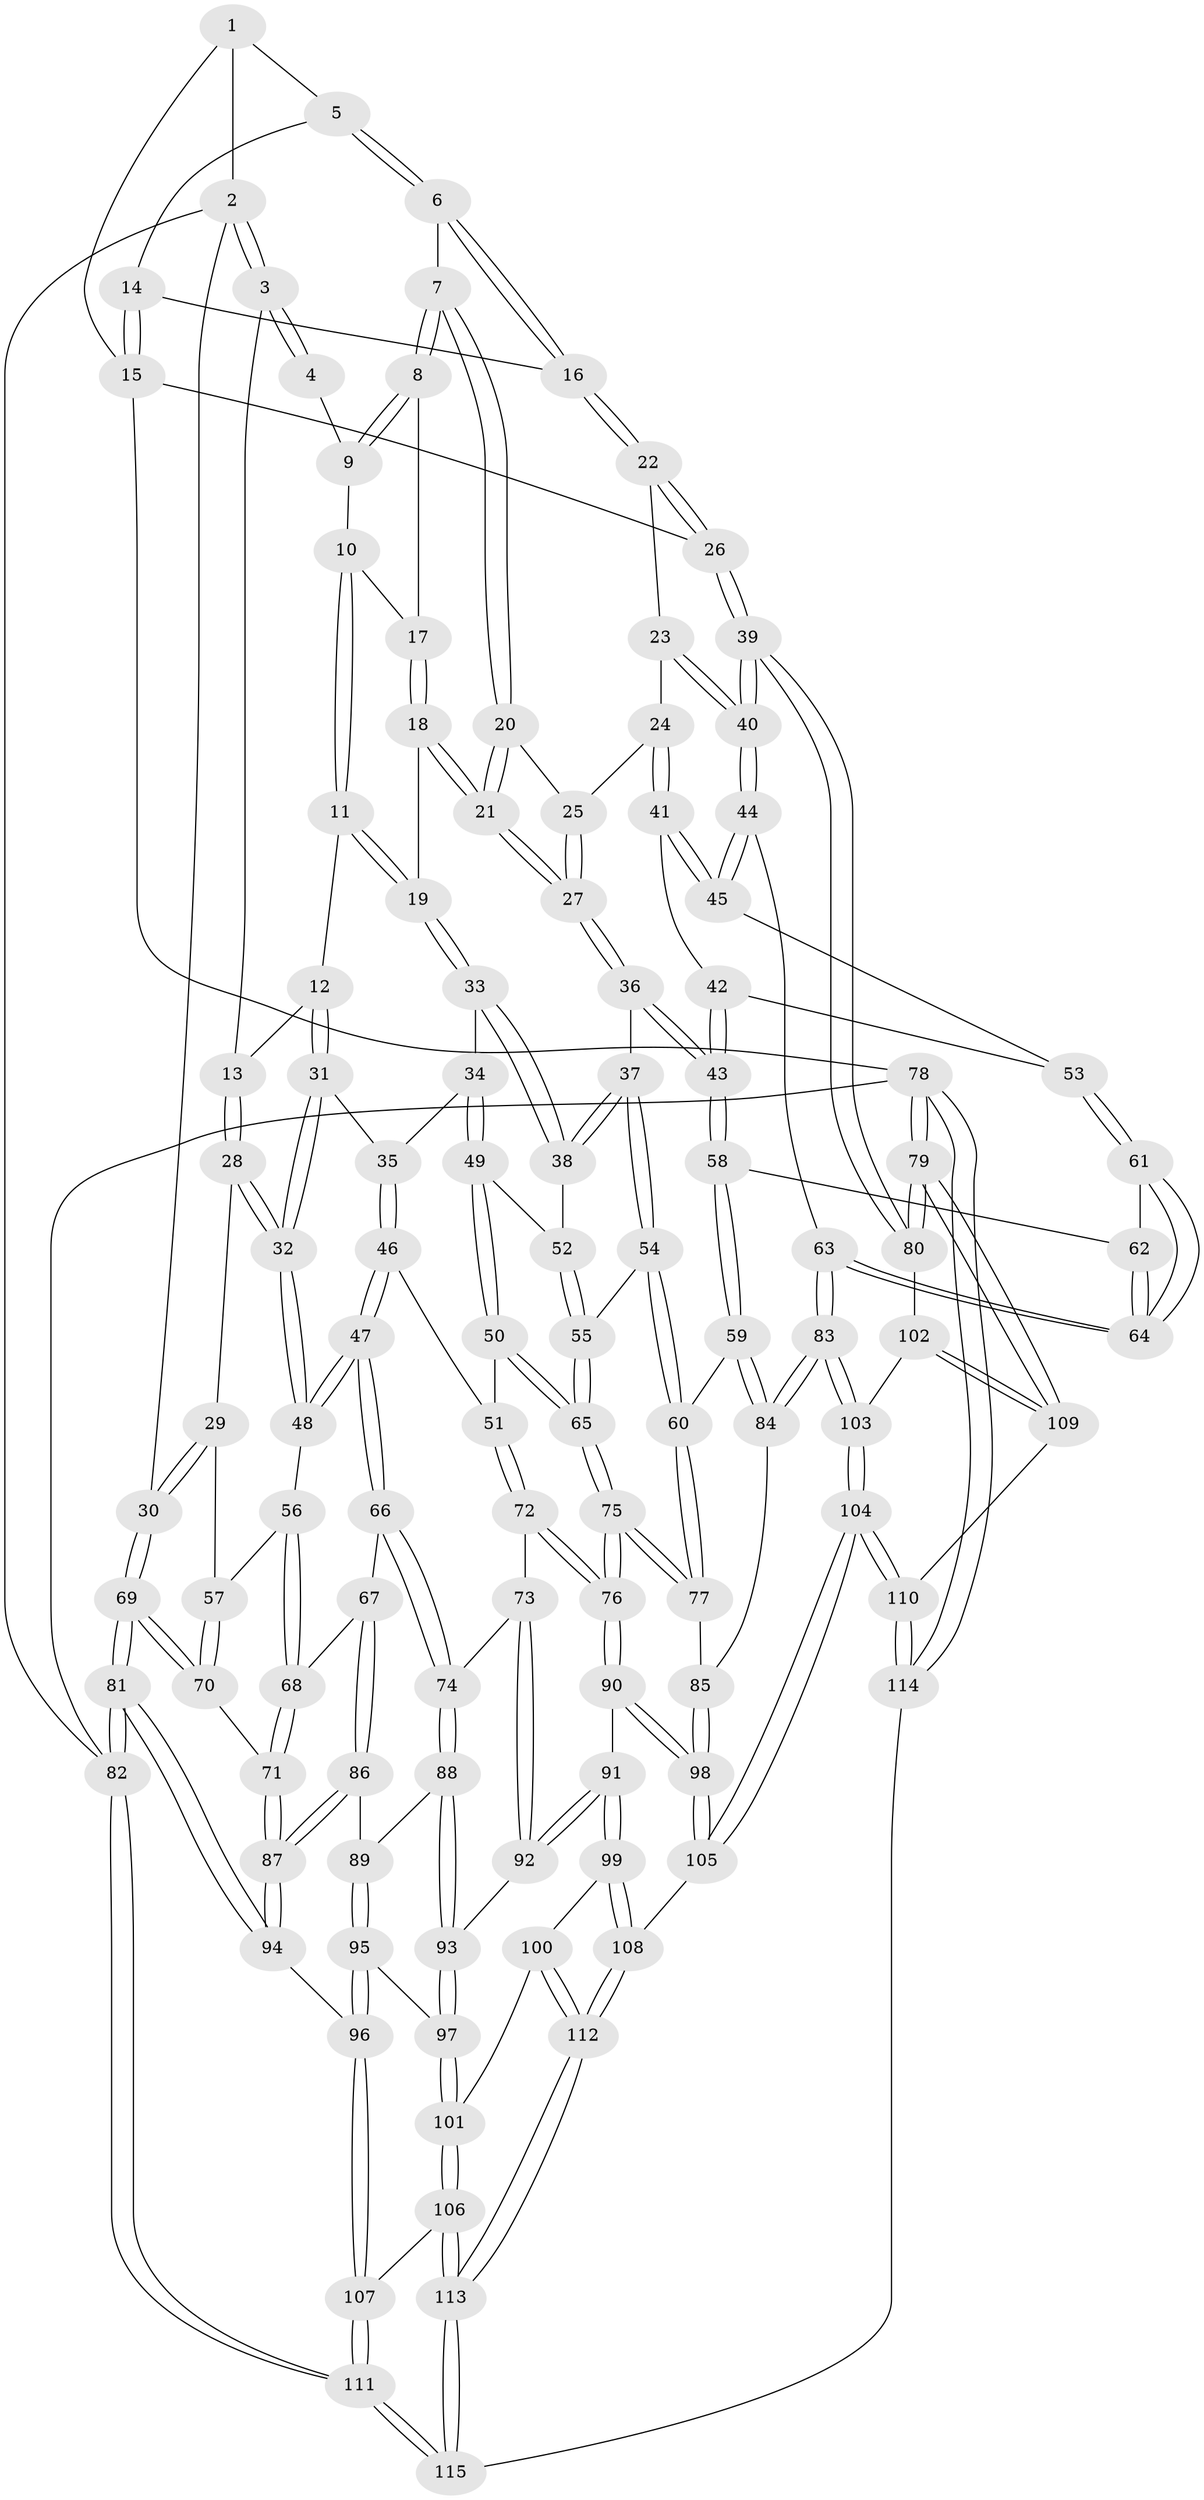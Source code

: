 // Generated by graph-tools (version 1.1) at 2025/51/03/09/25 03:51:12]
// undirected, 115 vertices, 284 edges
graph export_dot {
graph [start="1"]
  node [color=gray90,style=filled];
  1 [pos="+0.7541820276351874+0"];
  2 [pos="+0+0"];
  3 [pos="+0+0"];
  4 [pos="+0.47553761626876107+0"];
  5 [pos="+0.76423954449922+0"];
  6 [pos="+0.7387539368087888+0.10180347217864713"];
  7 [pos="+0.7312561391781983+0.1118584043365693"];
  8 [pos="+0.607860296492867+0.11722741066983504"];
  9 [pos="+0.4818322507887233+0"];
  10 [pos="+0.4764534443880774+0.05852125161752327"];
  11 [pos="+0.3676256171577608+0.21467324037431407"];
  12 [pos="+0.3255063267764024+0.2100386335193998"];
  13 [pos="+0.12693560260414757+0.049088624239860844"];
  14 [pos="+0.9181648838985774+0.02324462709341726"];
  15 [pos="+1+0.18615595569269072"];
  16 [pos="+0.9342504112357483+0.20570772977801996"];
  17 [pos="+0.5483583548617991+0.1405759439826223"];
  18 [pos="+0.53317856489575+0.23386332350485123"];
  19 [pos="+0.4096448112423172+0.243169521116499"];
  20 [pos="+0.7093207187921228+0.19017276230559083"];
  21 [pos="+0.6251035990077519+0.29196700667134046"];
  22 [pos="+0.9612574988318909+0.23365986817684833"];
  23 [pos="+0.8679310046812648+0.31514457170393334"];
  24 [pos="+0.8638787390825923+0.31734679662724635"];
  25 [pos="+0.8067141155777798+0.2854964279701887"];
  26 [pos="+1+0.24948793311083103"];
  27 [pos="+0.6329991741558891+0.3615798386257962"];
  28 [pos="+0.15251501270015685+0.3904576376894818"];
  29 [pos="+0.04333981483431607+0.37886717459042024"];
  30 [pos="+0+0.2404041582742318"];
  31 [pos="+0.27471127450610233+0.34021830769685096"];
  32 [pos="+0.16157193150898547+0.398215144954562"];
  33 [pos="+0.42055164851794485+0.2966321570495819"];
  34 [pos="+0.4166570355956297+0.40067287736754076"];
  35 [pos="+0.30849003419612797+0.3806685177511637"];
  36 [pos="+0.6330073243317008+0.36497832935893343"];
  37 [pos="+0.6259366202664134+0.36982993464079367"];
  38 [pos="+0.5743125550515464+0.3875760165101073"];
  39 [pos="+1+0.6077845396086291"];
  40 [pos="+1+0.5827165827033711"];
  41 [pos="+0.8427340449973844+0.3537149581683339"];
  42 [pos="+0.7397509259107118+0.39884654379901013"];
  43 [pos="+0.6698806034392439+0.3927653998548116"];
  44 [pos="+0.9560601364893083+0.5638855989561657"];
  45 [pos="+0.863464551499285+0.42824644031767256"];
  46 [pos="+0.30537577973425395+0.45311029578738876"];
  47 [pos="+0.1971137665395817+0.4793119375667896"];
  48 [pos="+0.1630749800472989+0.40606650112322257"];
  49 [pos="+0.42922417142286096+0.4273805222940576"];
  50 [pos="+0.41533985988610483+0.46730975311755596"];
  51 [pos="+0.35845829039209703+0.4893698060465413"];
  52 [pos="+0.5344865329814175+0.41167190816139376"];
  53 [pos="+0.7866192176358934+0.46576278739104554"];
  54 [pos="+0.5834459282603953+0.5263098620706772"];
  55 [pos="+0.5280043180410577+0.5064142752118059"];
  56 [pos="+0.07176250257202618+0.49228579712367204"];
  57 [pos="+0.03845545831156541+0.5011302657235355"];
  58 [pos="+0.6953322275009415+0.5324330102793646"];
  59 [pos="+0.6952952771890418+0.5325689311600922"];
  60 [pos="+0.5859351043136003+0.5315664653340557"];
  61 [pos="+0.7900402105684728+0.48403791899692195"];
  62 [pos="+0.7258671733224535+0.5217082828400899"];
  63 [pos="+0.8940123994049372+0.5737258939726256"];
  64 [pos="+0.8631639761496415+0.5507404284628892"];
  65 [pos="+0.46326535052489726+0.5425206271738798"];
  66 [pos="+0.19720811048370696+0.4886181456993676"];
  67 [pos="+0.16988095401851058+0.5365881972055468"];
  68 [pos="+0.12285665710628338+0.5356465944507989"];
  69 [pos="+0+0.5618299641499216"];
  70 [pos="+0+0.5526938077082539"];
  71 [pos="+0.02846445007292163+0.5718906191856662"];
  72 [pos="+0.32419399490494283+0.5539472165029284"];
  73 [pos="+0.31929799889072513+0.5561528297424385"];
  74 [pos="+0.29787240910643564+0.5602089917213972"];
  75 [pos="+0.4662673941996618+0.6199653896698001"];
  76 [pos="+0.45088881408814235+0.6396751635000745"];
  77 [pos="+0.5702988747476321+0.6073633338636265"];
  78 [pos="+1+1"];
  79 [pos="+1+1"];
  80 [pos="+1+0.6600533131036898"];
  81 [pos="+0+0.8313972839669965"];
  82 [pos="+0+1"];
  83 [pos="+0.7516447597861055+0.6582418155178167"];
  84 [pos="+0.7097826745754924+0.628299610286608"];
  85 [pos="+0.6215752462102467+0.640074899783197"];
  86 [pos="+0.16877897191361912+0.5894327294499674"];
  87 [pos="+0.06980384835261194+0.6173123895739345"];
  88 [pos="+0.2655167770309702+0.6139672408543354"];
  89 [pos="+0.16974287961658782+0.5911278306860135"];
  90 [pos="+0.4410764619208886+0.6735738537880709"];
  91 [pos="+0.42699317097207834+0.6823187763674785"];
  92 [pos="+0.3356737513258936+0.6566187688377912"];
  93 [pos="+0.273215220816666+0.6634385183662411"];
  94 [pos="+0.07850904149812542+0.7641800041811548"];
  95 [pos="+0.17267921923096474+0.6774395033031135"];
  96 [pos="+0.09525594307134025+0.7678657370987289"];
  97 [pos="+0.2630923797425718+0.6806800559780586"];
  98 [pos="+0.5623171314444539+0.789489176546127"];
  99 [pos="+0.34034267322577677+0.8048427845810237"];
  100 [pos="+0.31063229554347377+0.8151648901091979"];
  101 [pos="+0.29743395765181385+0.8146482492032627"];
  102 [pos="+0.8164030745194459+0.7773682155382041"];
  103 [pos="+0.7589407655683508+0.7598638565930403"];
  104 [pos="+0.6577162115298187+0.8674638552018402"];
  105 [pos="+0.571461894381285+0.8147197138840527"];
  106 [pos="+0.1993997303653782+0.858313338657829"];
  107 [pos="+0.1977585208087184+0.8584430039543426"];
  108 [pos="+0.46552282835051484+0.8642345377072201"];
  109 [pos="+0.93758820078401+0.9743553056843195"];
  110 [pos="+0.6637938849980389+0.8986024620299948"];
  111 [pos="+0+1"];
  112 [pos="+0.42038643320820546+1"];
  113 [pos="+0.4237555248886739+1"];
  114 [pos="+0.576131941038159+1"];
  115 [pos="+0.4338821911259929+1"];
  1 -- 2;
  1 -- 5;
  1 -- 15;
  2 -- 3;
  2 -- 3;
  2 -- 30;
  2 -- 82;
  3 -- 4;
  3 -- 4;
  3 -- 13;
  4 -- 9;
  5 -- 6;
  5 -- 6;
  5 -- 14;
  6 -- 7;
  6 -- 16;
  6 -- 16;
  7 -- 8;
  7 -- 8;
  7 -- 20;
  7 -- 20;
  8 -- 9;
  8 -- 9;
  8 -- 17;
  9 -- 10;
  10 -- 11;
  10 -- 11;
  10 -- 17;
  11 -- 12;
  11 -- 19;
  11 -- 19;
  12 -- 13;
  12 -- 31;
  12 -- 31;
  13 -- 28;
  13 -- 28;
  14 -- 15;
  14 -- 15;
  14 -- 16;
  15 -- 26;
  15 -- 78;
  16 -- 22;
  16 -- 22;
  17 -- 18;
  17 -- 18;
  18 -- 19;
  18 -- 21;
  18 -- 21;
  19 -- 33;
  19 -- 33;
  20 -- 21;
  20 -- 21;
  20 -- 25;
  21 -- 27;
  21 -- 27;
  22 -- 23;
  22 -- 26;
  22 -- 26;
  23 -- 24;
  23 -- 40;
  23 -- 40;
  24 -- 25;
  24 -- 41;
  24 -- 41;
  25 -- 27;
  25 -- 27;
  26 -- 39;
  26 -- 39;
  27 -- 36;
  27 -- 36;
  28 -- 29;
  28 -- 32;
  28 -- 32;
  29 -- 30;
  29 -- 30;
  29 -- 57;
  30 -- 69;
  30 -- 69;
  31 -- 32;
  31 -- 32;
  31 -- 35;
  32 -- 48;
  32 -- 48;
  33 -- 34;
  33 -- 38;
  33 -- 38;
  34 -- 35;
  34 -- 49;
  34 -- 49;
  35 -- 46;
  35 -- 46;
  36 -- 37;
  36 -- 43;
  36 -- 43;
  37 -- 38;
  37 -- 38;
  37 -- 54;
  37 -- 54;
  38 -- 52;
  39 -- 40;
  39 -- 40;
  39 -- 80;
  39 -- 80;
  40 -- 44;
  40 -- 44;
  41 -- 42;
  41 -- 45;
  41 -- 45;
  42 -- 43;
  42 -- 43;
  42 -- 53;
  43 -- 58;
  43 -- 58;
  44 -- 45;
  44 -- 45;
  44 -- 63;
  45 -- 53;
  46 -- 47;
  46 -- 47;
  46 -- 51;
  47 -- 48;
  47 -- 48;
  47 -- 66;
  47 -- 66;
  48 -- 56;
  49 -- 50;
  49 -- 50;
  49 -- 52;
  50 -- 51;
  50 -- 65;
  50 -- 65;
  51 -- 72;
  51 -- 72;
  52 -- 55;
  52 -- 55;
  53 -- 61;
  53 -- 61;
  54 -- 55;
  54 -- 60;
  54 -- 60;
  55 -- 65;
  55 -- 65;
  56 -- 57;
  56 -- 68;
  56 -- 68;
  57 -- 70;
  57 -- 70;
  58 -- 59;
  58 -- 59;
  58 -- 62;
  59 -- 60;
  59 -- 84;
  59 -- 84;
  60 -- 77;
  60 -- 77;
  61 -- 62;
  61 -- 64;
  61 -- 64;
  62 -- 64;
  62 -- 64;
  63 -- 64;
  63 -- 64;
  63 -- 83;
  63 -- 83;
  65 -- 75;
  65 -- 75;
  66 -- 67;
  66 -- 74;
  66 -- 74;
  67 -- 68;
  67 -- 86;
  67 -- 86;
  68 -- 71;
  68 -- 71;
  69 -- 70;
  69 -- 70;
  69 -- 81;
  69 -- 81;
  70 -- 71;
  71 -- 87;
  71 -- 87;
  72 -- 73;
  72 -- 76;
  72 -- 76;
  73 -- 74;
  73 -- 92;
  73 -- 92;
  74 -- 88;
  74 -- 88;
  75 -- 76;
  75 -- 76;
  75 -- 77;
  75 -- 77;
  76 -- 90;
  76 -- 90;
  77 -- 85;
  78 -- 79;
  78 -- 79;
  78 -- 114;
  78 -- 114;
  78 -- 82;
  79 -- 80;
  79 -- 80;
  79 -- 109;
  79 -- 109;
  80 -- 102;
  81 -- 82;
  81 -- 82;
  81 -- 94;
  81 -- 94;
  82 -- 111;
  82 -- 111;
  83 -- 84;
  83 -- 84;
  83 -- 103;
  83 -- 103;
  84 -- 85;
  85 -- 98;
  85 -- 98;
  86 -- 87;
  86 -- 87;
  86 -- 89;
  87 -- 94;
  87 -- 94;
  88 -- 89;
  88 -- 93;
  88 -- 93;
  89 -- 95;
  89 -- 95;
  90 -- 91;
  90 -- 98;
  90 -- 98;
  91 -- 92;
  91 -- 92;
  91 -- 99;
  91 -- 99;
  92 -- 93;
  93 -- 97;
  93 -- 97;
  94 -- 96;
  95 -- 96;
  95 -- 96;
  95 -- 97;
  96 -- 107;
  96 -- 107;
  97 -- 101;
  97 -- 101;
  98 -- 105;
  98 -- 105;
  99 -- 100;
  99 -- 108;
  99 -- 108;
  100 -- 101;
  100 -- 112;
  100 -- 112;
  101 -- 106;
  101 -- 106;
  102 -- 103;
  102 -- 109;
  102 -- 109;
  103 -- 104;
  103 -- 104;
  104 -- 105;
  104 -- 105;
  104 -- 110;
  104 -- 110;
  105 -- 108;
  106 -- 107;
  106 -- 113;
  106 -- 113;
  107 -- 111;
  107 -- 111;
  108 -- 112;
  108 -- 112;
  109 -- 110;
  110 -- 114;
  110 -- 114;
  111 -- 115;
  111 -- 115;
  112 -- 113;
  112 -- 113;
  113 -- 115;
  113 -- 115;
  114 -- 115;
}
